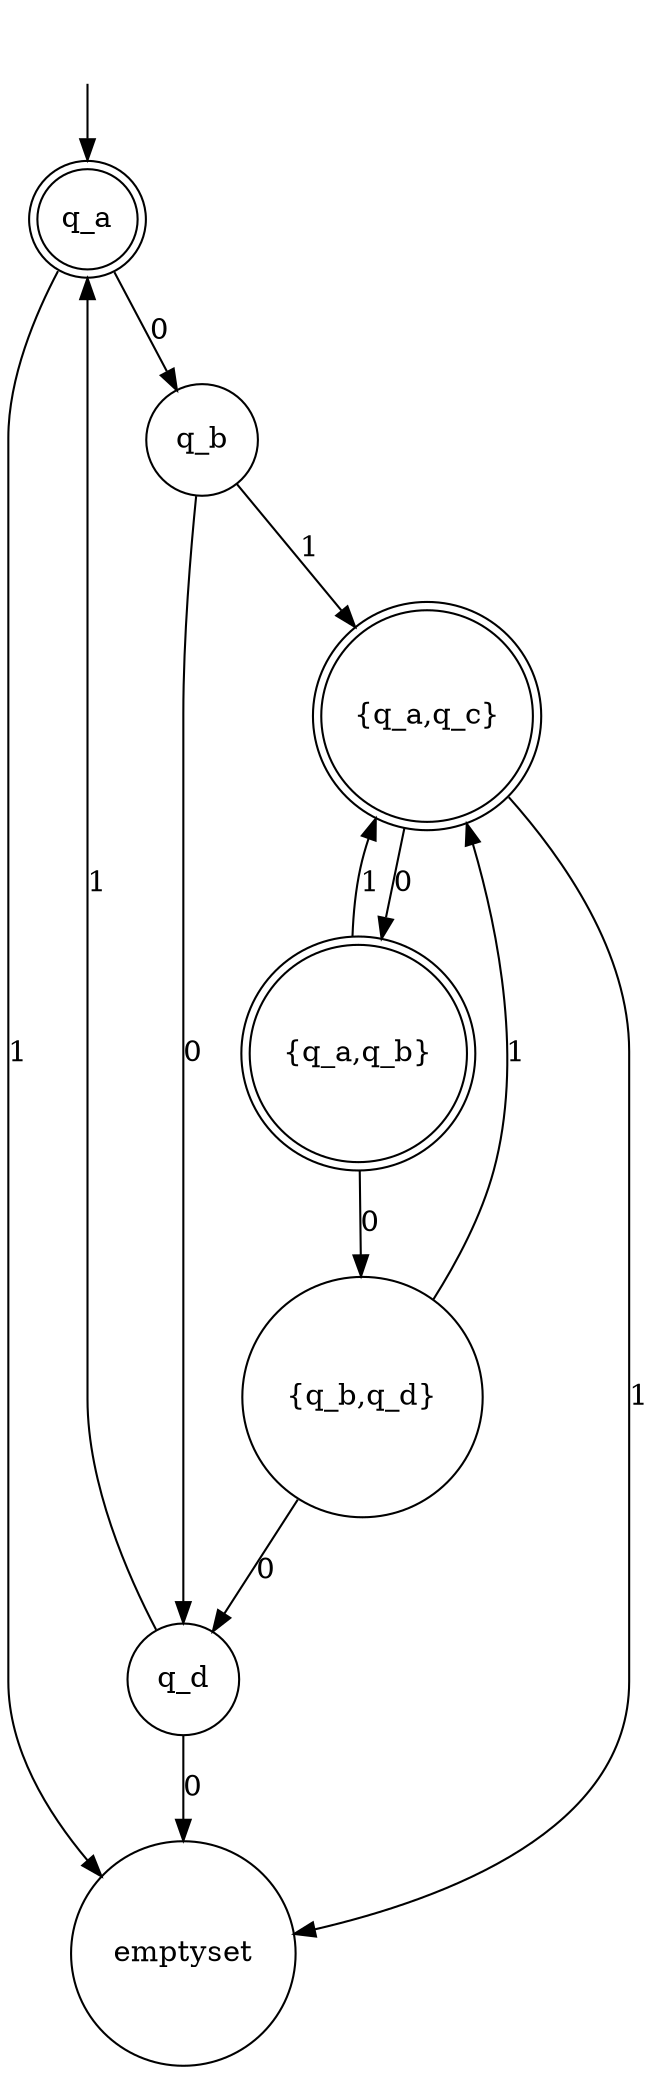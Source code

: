digraph automata {
    node [shape=circle,width=0.5];
    edge [labeldistance=0.5,lblstyle="inner sep=1pt", style=">=stealth',shorten >=1pt"];
    q_a -> q_b [label="0"];
    q_a -> q_n [label="1"];
    q_b -> q_d [label="0"];
    q_b -> q_ac [label="1"];
    q_d -> q_a [label="1"];
    q_d -> q_n [label="0"];
    q_ac -> q_n [label="1"];
    q_ac -> q_ab [label="0"];
    q_ab -> q_ac [label="1"];
    q_ab -> q_bd [label="0"];
    q_bd -> q_d [label="0"];
    q_bd -> q_ac [label="1"];
    q_n [label="\emptyset"];
    q_ac [label="\{q_a,q_c\}"];
    q_ab [label="\{q_a,q_b\}"];
    q_bd [label="\{q_b,q_d\}"];
    start [shape=plaintext,label=" "];
    start->q_a;
    q_a [shape=doublecircle,width=0.6];
    q_ac [shape=doublecircle,width=0.6];
    q_ab [shape=doublecircle,width=0.6];
}

